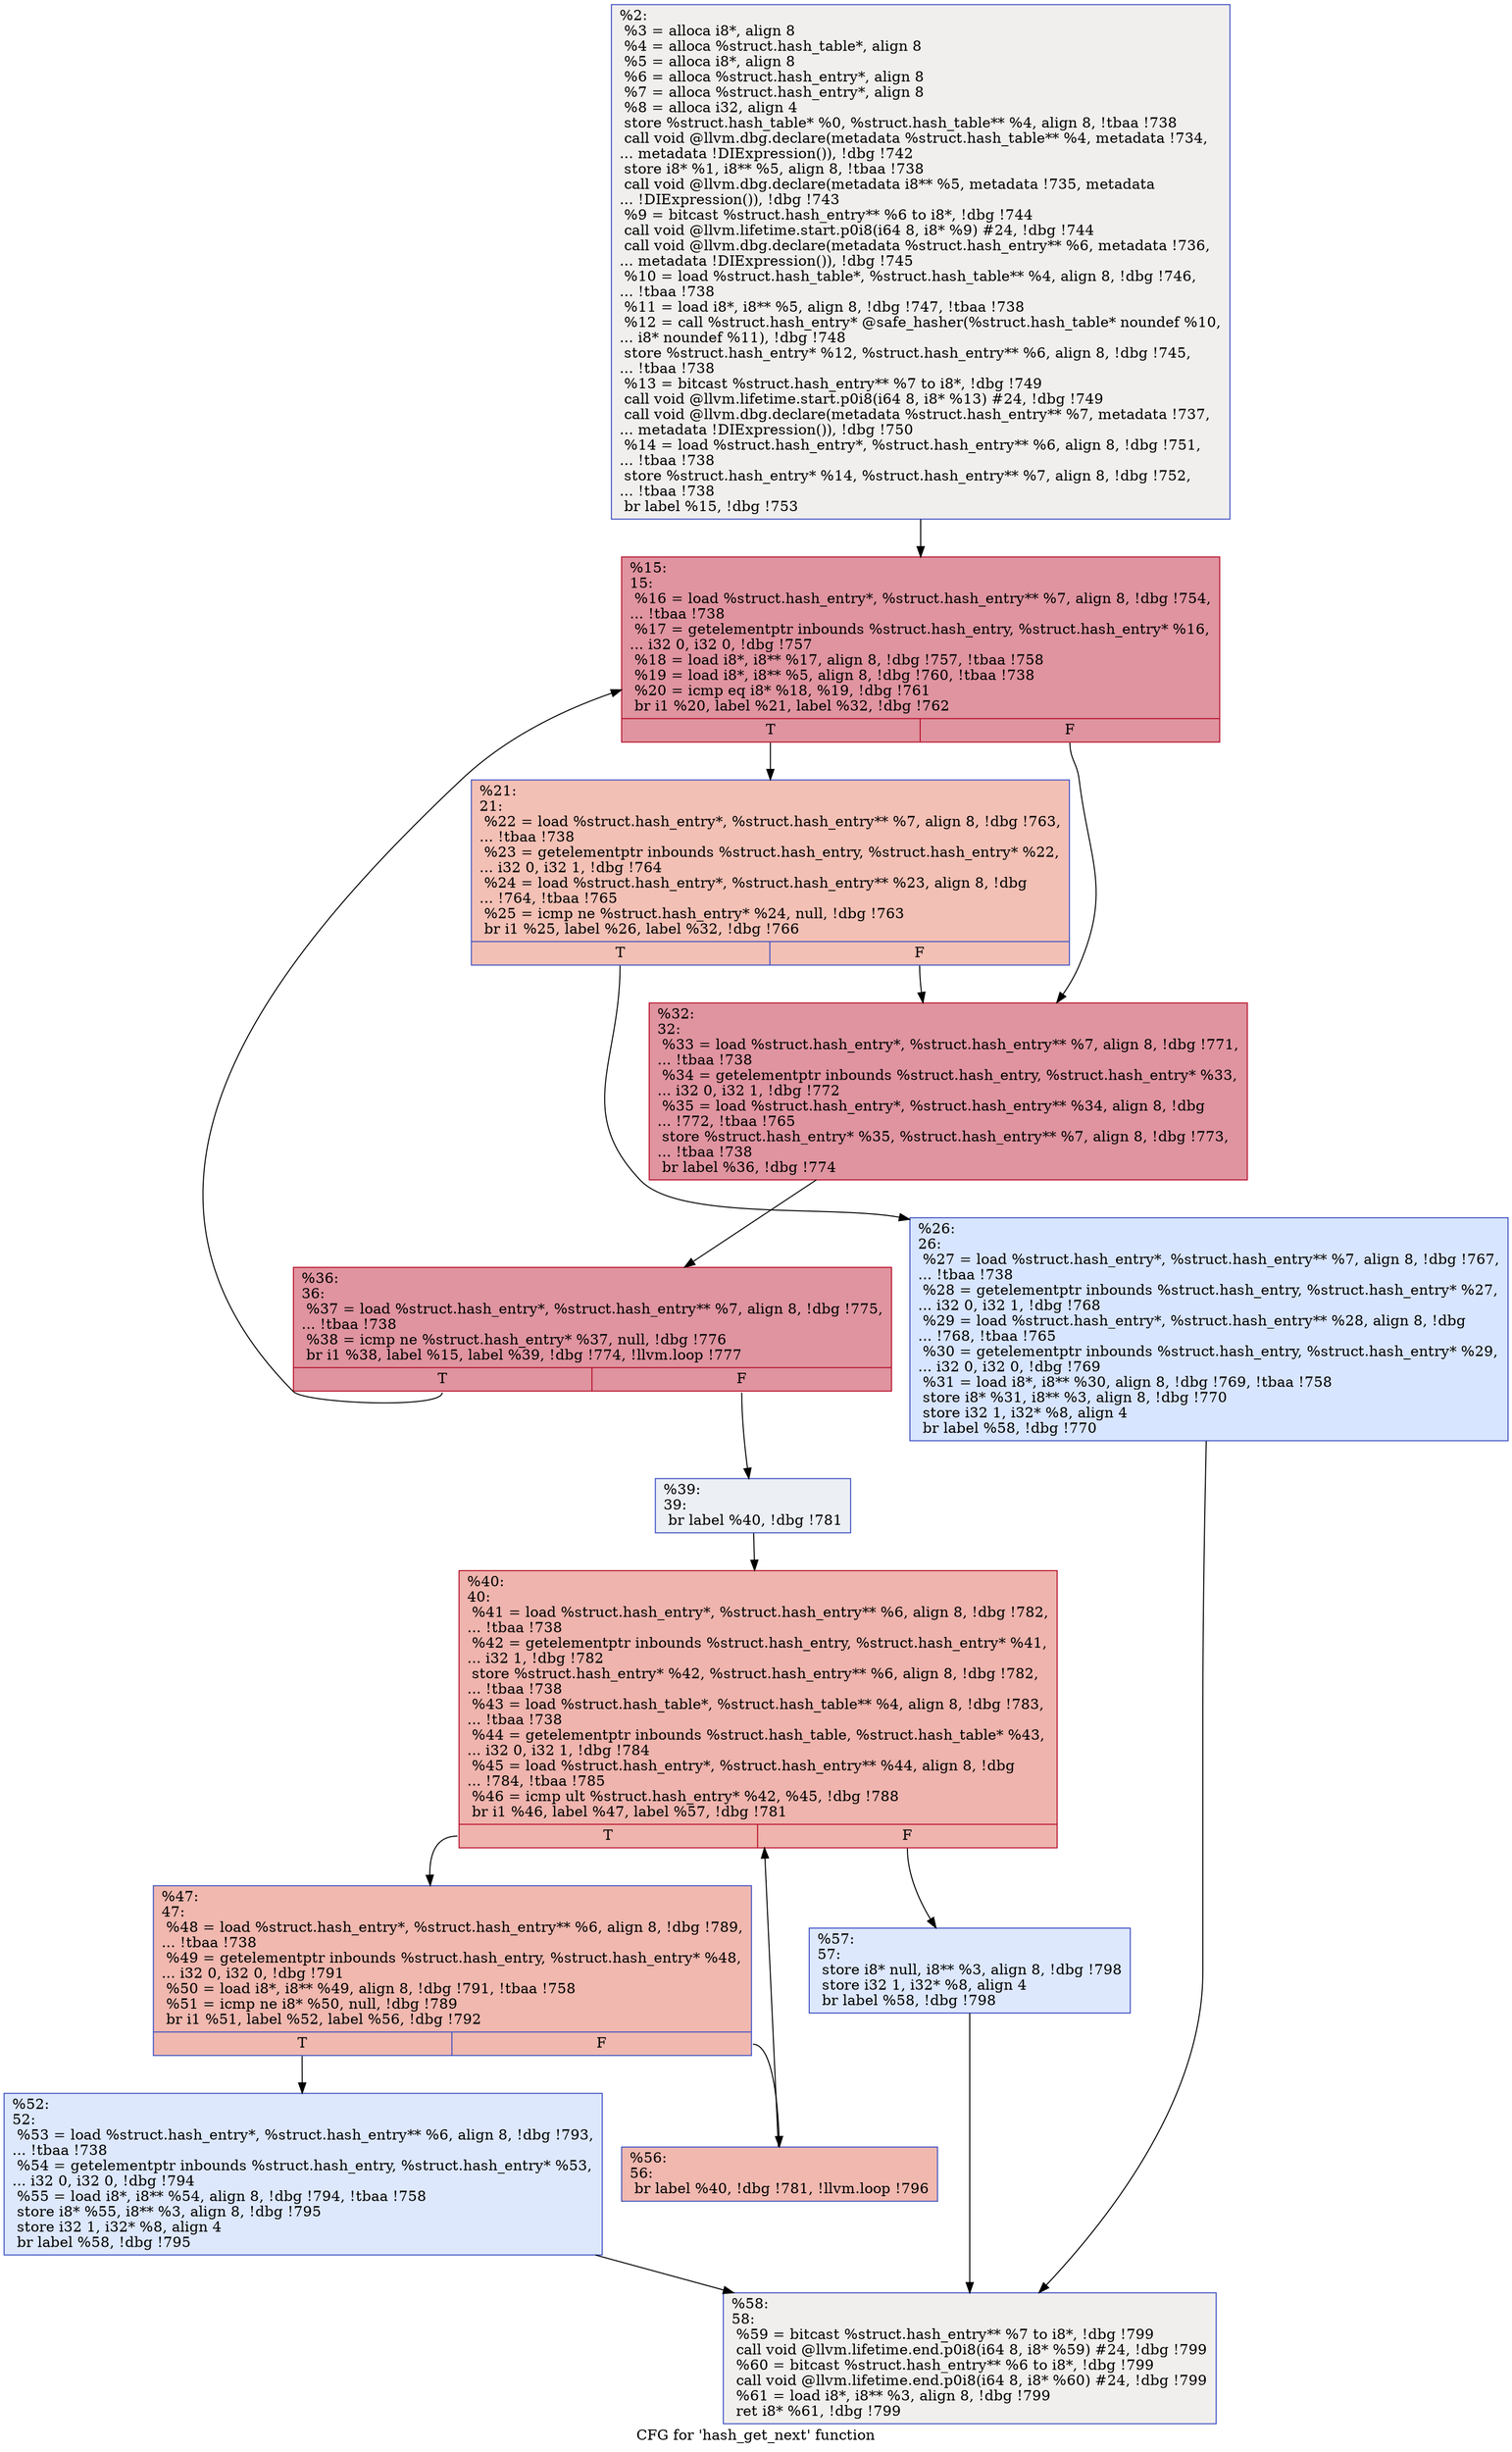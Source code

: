 digraph "CFG for 'hash_get_next' function" {
	label="CFG for 'hash_get_next' function";

	Node0x97f720 [shape=record,color="#3d50c3ff", style=filled, fillcolor="#e0dbd870",label="{%2:\l  %3 = alloca i8*, align 8\l  %4 = alloca %struct.hash_table*, align 8\l  %5 = alloca i8*, align 8\l  %6 = alloca %struct.hash_entry*, align 8\l  %7 = alloca %struct.hash_entry*, align 8\l  %8 = alloca i32, align 4\l  store %struct.hash_table* %0, %struct.hash_table** %4, align 8, !tbaa !738\l  call void @llvm.dbg.declare(metadata %struct.hash_table** %4, metadata !734,\l... metadata !DIExpression()), !dbg !742\l  store i8* %1, i8** %5, align 8, !tbaa !738\l  call void @llvm.dbg.declare(metadata i8** %5, metadata !735, metadata\l... !DIExpression()), !dbg !743\l  %9 = bitcast %struct.hash_entry** %6 to i8*, !dbg !744\l  call void @llvm.lifetime.start.p0i8(i64 8, i8* %9) #24, !dbg !744\l  call void @llvm.dbg.declare(metadata %struct.hash_entry** %6, metadata !736,\l... metadata !DIExpression()), !dbg !745\l  %10 = load %struct.hash_table*, %struct.hash_table** %4, align 8, !dbg !746,\l... !tbaa !738\l  %11 = load i8*, i8** %5, align 8, !dbg !747, !tbaa !738\l  %12 = call %struct.hash_entry* @safe_hasher(%struct.hash_table* noundef %10,\l... i8* noundef %11), !dbg !748\l  store %struct.hash_entry* %12, %struct.hash_entry** %6, align 8, !dbg !745,\l... !tbaa !738\l  %13 = bitcast %struct.hash_entry** %7 to i8*, !dbg !749\l  call void @llvm.lifetime.start.p0i8(i64 8, i8* %13) #24, !dbg !749\l  call void @llvm.dbg.declare(metadata %struct.hash_entry** %7, metadata !737,\l... metadata !DIExpression()), !dbg !750\l  %14 = load %struct.hash_entry*, %struct.hash_entry** %6, align 8, !dbg !751,\l... !tbaa !738\l  store %struct.hash_entry* %14, %struct.hash_entry** %7, align 8, !dbg !752,\l... !tbaa !738\l  br label %15, !dbg !753\l}"];
	Node0x97f720 -> Node0x97f7e0;
	Node0x97f7e0 [shape=record,color="#b70d28ff", style=filled, fillcolor="#b70d2870",label="{%15:\l15:                                               \l  %16 = load %struct.hash_entry*, %struct.hash_entry** %7, align 8, !dbg !754,\l... !tbaa !738\l  %17 = getelementptr inbounds %struct.hash_entry, %struct.hash_entry* %16,\l... i32 0, i32 0, !dbg !757\l  %18 = load i8*, i8** %17, align 8, !dbg !757, !tbaa !758\l  %19 = load i8*, i8** %5, align 8, !dbg !760, !tbaa !738\l  %20 = icmp eq i8* %18, %19, !dbg !761\l  br i1 %20, label %21, label %32, !dbg !762\l|{<s0>T|<s1>F}}"];
	Node0x97f7e0:s0 -> Node0x97f830;
	Node0x97f7e0:s1 -> Node0x97f8d0;
	Node0x97f830 [shape=record,color="#3d50c3ff", style=filled, fillcolor="#e5705870",label="{%21:\l21:                                               \l  %22 = load %struct.hash_entry*, %struct.hash_entry** %7, align 8, !dbg !763,\l... !tbaa !738\l  %23 = getelementptr inbounds %struct.hash_entry, %struct.hash_entry* %22,\l... i32 0, i32 1, !dbg !764\l  %24 = load %struct.hash_entry*, %struct.hash_entry** %23, align 8, !dbg\l... !764, !tbaa !765\l  %25 = icmp ne %struct.hash_entry* %24, null, !dbg !763\l  br i1 %25, label %26, label %32, !dbg !766\l|{<s0>T|<s1>F}}"];
	Node0x97f830:s0 -> Node0x97f880;
	Node0x97f830:s1 -> Node0x97f8d0;
	Node0x97f880 [shape=record,color="#3d50c3ff", style=filled, fillcolor="#a7c5fe70",label="{%26:\l26:                                               \l  %27 = load %struct.hash_entry*, %struct.hash_entry** %7, align 8, !dbg !767,\l... !tbaa !738\l  %28 = getelementptr inbounds %struct.hash_entry, %struct.hash_entry* %27,\l... i32 0, i32 1, !dbg !768\l  %29 = load %struct.hash_entry*, %struct.hash_entry** %28, align 8, !dbg\l... !768, !tbaa !765\l  %30 = getelementptr inbounds %struct.hash_entry, %struct.hash_entry* %29,\l... i32 0, i32 0, !dbg !769\l  %31 = load i8*, i8** %30, align 8, !dbg !769, !tbaa !758\l  store i8* %31, i8** %3, align 8, !dbg !770\l  store i32 1, i32* %8, align 4\l  br label %58, !dbg !770\l}"];
	Node0x97f880 -> Node0x97fb50;
	Node0x97f8d0 [shape=record,color="#b70d28ff", style=filled, fillcolor="#b70d2870",label="{%32:\l32:                                               \l  %33 = load %struct.hash_entry*, %struct.hash_entry** %7, align 8, !dbg !771,\l... !tbaa !738\l  %34 = getelementptr inbounds %struct.hash_entry, %struct.hash_entry* %33,\l... i32 0, i32 1, !dbg !772\l  %35 = load %struct.hash_entry*, %struct.hash_entry** %34, align 8, !dbg\l... !772, !tbaa !765\l  store %struct.hash_entry* %35, %struct.hash_entry** %7, align 8, !dbg !773,\l... !tbaa !738\l  br label %36, !dbg !774\l}"];
	Node0x97f8d0 -> Node0x97f920;
	Node0x97f920 [shape=record,color="#b70d28ff", style=filled, fillcolor="#b70d2870",label="{%36:\l36:                                               \l  %37 = load %struct.hash_entry*, %struct.hash_entry** %7, align 8, !dbg !775,\l... !tbaa !738\l  %38 = icmp ne %struct.hash_entry* %37, null, !dbg !776\l  br i1 %38, label %15, label %39, !dbg !774, !llvm.loop !777\l|{<s0>T|<s1>F}}"];
	Node0x97f920:s0 -> Node0x97f7e0;
	Node0x97f920:s1 -> Node0x97f970;
	Node0x97f970 [shape=record,color="#3d50c3ff", style=filled, fillcolor="#d4dbe670",label="{%39:\l39:                                               \l  br label %40, !dbg !781\l}"];
	Node0x97f970 -> Node0x97f9c0;
	Node0x97f9c0 [shape=record,color="#b70d28ff", style=filled, fillcolor="#d8564670",label="{%40:\l40:                                               \l  %41 = load %struct.hash_entry*, %struct.hash_entry** %6, align 8, !dbg !782,\l... !tbaa !738\l  %42 = getelementptr inbounds %struct.hash_entry, %struct.hash_entry* %41,\l... i32 1, !dbg !782\l  store %struct.hash_entry* %42, %struct.hash_entry** %6, align 8, !dbg !782,\l... !tbaa !738\l  %43 = load %struct.hash_table*, %struct.hash_table** %4, align 8, !dbg !783,\l... !tbaa !738\l  %44 = getelementptr inbounds %struct.hash_table, %struct.hash_table* %43,\l... i32 0, i32 1, !dbg !784\l  %45 = load %struct.hash_entry*, %struct.hash_entry** %44, align 8, !dbg\l... !784, !tbaa !785\l  %46 = icmp ult %struct.hash_entry* %42, %45, !dbg !788\l  br i1 %46, label %47, label %57, !dbg !781\l|{<s0>T|<s1>F}}"];
	Node0x97f9c0:s0 -> Node0x97fa10;
	Node0x97f9c0:s1 -> Node0x97fb00;
	Node0x97fa10 [shape=record,color="#3d50c3ff", style=filled, fillcolor="#dc5d4a70",label="{%47:\l47:                                               \l  %48 = load %struct.hash_entry*, %struct.hash_entry** %6, align 8, !dbg !789,\l... !tbaa !738\l  %49 = getelementptr inbounds %struct.hash_entry, %struct.hash_entry* %48,\l... i32 0, i32 0, !dbg !791\l  %50 = load i8*, i8** %49, align 8, !dbg !791, !tbaa !758\l  %51 = icmp ne i8* %50, null, !dbg !789\l  br i1 %51, label %52, label %56, !dbg !792\l|{<s0>T|<s1>F}}"];
	Node0x97fa10:s0 -> Node0x97fa60;
	Node0x97fa10:s1 -> Node0x97fab0;
	Node0x97fa60 [shape=record,color="#3d50c3ff", style=filled, fillcolor="#b2ccfb70",label="{%52:\l52:                                               \l  %53 = load %struct.hash_entry*, %struct.hash_entry** %6, align 8, !dbg !793,\l... !tbaa !738\l  %54 = getelementptr inbounds %struct.hash_entry, %struct.hash_entry* %53,\l... i32 0, i32 0, !dbg !794\l  %55 = load i8*, i8** %54, align 8, !dbg !794, !tbaa !758\l  store i8* %55, i8** %3, align 8, !dbg !795\l  store i32 1, i32* %8, align 4\l  br label %58, !dbg !795\l}"];
	Node0x97fa60 -> Node0x97fb50;
	Node0x97fab0 [shape=record,color="#3d50c3ff", style=filled, fillcolor="#dc5d4a70",label="{%56:\l56:                                               \l  br label %40, !dbg !781, !llvm.loop !796\l}"];
	Node0x97fab0 -> Node0x97f9c0;
	Node0x97fb00 [shape=record,color="#3d50c3ff", style=filled, fillcolor="#b2ccfb70",label="{%57:\l57:                                               \l  store i8* null, i8** %3, align 8, !dbg !798\l  store i32 1, i32* %8, align 4\l  br label %58, !dbg !798\l}"];
	Node0x97fb00 -> Node0x97fb50;
	Node0x97fb50 [shape=record,color="#3d50c3ff", style=filled, fillcolor="#e0dbd870",label="{%58:\l58:                                               \l  %59 = bitcast %struct.hash_entry** %7 to i8*, !dbg !799\l  call void @llvm.lifetime.end.p0i8(i64 8, i8* %59) #24, !dbg !799\l  %60 = bitcast %struct.hash_entry** %6 to i8*, !dbg !799\l  call void @llvm.lifetime.end.p0i8(i64 8, i8* %60) #24, !dbg !799\l  %61 = load i8*, i8** %3, align 8, !dbg !799\l  ret i8* %61, !dbg !799\l}"];
}
